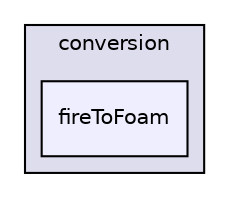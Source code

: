 digraph "applications/utilities/mesh/conversion/fireToFoam" {
  bgcolor=transparent;
  compound=true
  node [ fontsize="10", fontname="Helvetica"];
  edge [ labelfontsize="10", labelfontname="Helvetica"];
  subgraph clusterdir_5148cfe1bce83bc5fdc09a52963260a1 {
    graph [ bgcolor="#ddddee", pencolor="black", label="conversion" fontname="Helvetica", fontsize="10", URL="dir_5148cfe1bce83bc5fdc09a52963260a1.html"]
  dir_74e847f50b635d6d1024d5580b81f4fb [shape=box, label="fireToFoam", style="filled", fillcolor="#eeeeff", pencolor="black", URL="dir_74e847f50b635d6d1024d5580b81f4fb.html"];
  }
}
